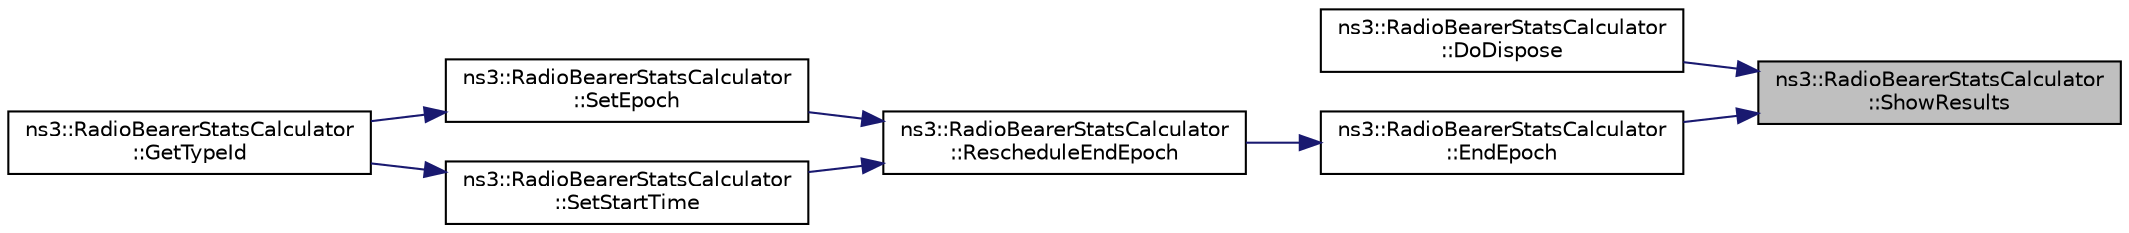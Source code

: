 digraph "ns3::RadioBearerStatsCalculator::ShowResults"
{
 // LATEX_PDF_SIZE
  edge [fontname="Helvetica",fontsize="10",labelfontname="Helvetica",labelfontsize="10"];
  node [fontname="Helvetica",fontsize="10",shape=record];
  rankdir="RL";
  Node1 [label="ns3::RadioBearerStatsCalculator\l::ShowResults",height=0.2,width=0.4,color="black", fillcolor="grey75", style="filled", fontcolor="black",tooltip="Called after each epoch to write collected statistics to output files."];
  Node1 -> Node2 [dir="back",color="midnightblue",fontsize="10",style="solid",fontname="Helvetica"];
  Node2 [label="ns3::RadioBearerStatsCalculator\l::DoDispose",height=0.2,width=0.4,color="black", fillcolor="white", style="filled",URL="$classns3_1_1_radio_bearer_stats_calculator.html#a2640e8d96236a185e669ac795bc2c132",tooltip="Destructor implementation."];
  Node1 -> Node3 [dir="back",color="midnightblue",fontsize="10",style="solid",fontname="Helvetica"];
  Node3 [label="ns3::RadioBearerStatsCalculator\l::EndEpoch",height=0.2,width=0.4,color="black", fillcolor="white", style="filled",URL="$classns3_1_1_radio_bearer_stats_calculator.html#a2dc0a214122722f1a58c44492f565b47",tooltip="Function called in every endEpochEvent."];
  Node3 -> Node4 [dir="back",color="midnightblue",fontsize="10",style="solid",fontname="Helvetica"];
  Node4 [label="ns3::RadioBearerStatsCalculator\l::RescheduleEndEpoch",height=0.2,width=0.4,color="black", fillcolor="white", style="filled",URL="$classns3_1_1_radio_bearer_stats_calculator.html#a1c0896f7d48a7b0d342c87f1755ffd68",tooltip="Reschedules EndEpoch event."];
  Node4 -> Node5 [dir="back",color="midnightblue",fontsize="10",style="solid",fontname="Helvetica"];
  Node5 [label="ns3::RadioBearerStatsCalculator\l::SetEpoch",height=0.2,width=0.4,color="black", fillcolor="white", style="filled",URL="$classns3_1_1_radio_bearer_stats_calculator.html#afe72ec59fb25163dad6c3b47abcb0a32",tooltip=" "];
  Node5 -> Node6 [dir="back",color="midnightblue",fontsize="10",style="solid",fontname="Helvetica"];
  Node6 [label="ns3::RadioBearerStatsCalculator\l::GetTypeId",height=0.2,width=0.4,color="black", fillcolor="white", style="filled",URL="$classns3_1_1_radio_bearer_stats_calculator.html#a2aacc2d4dcc4377e3a96e0891d867b60",tooltip="Register this type."];
  Node4 -> Node7 [dir="back",color="midnightblue",fontsize="10",style="solid",fontname="Helvetica"];
  Node7 [label="ns3::RadioBearerStatsCalculator\l::SetStartTime",height=0.2,width=0.4,color="black", fillcolor="white", style="filled",URL="$classns3_1_1_radio_bearer_stats_calculator.html#aa2eddec79377156e7653f9d5be97d10e",tooltip=" "];
  Node7 -> Node6 [dir="back",color="midnightblue",fontsize="10",style="solid",fontname="Helvetica"];
}
